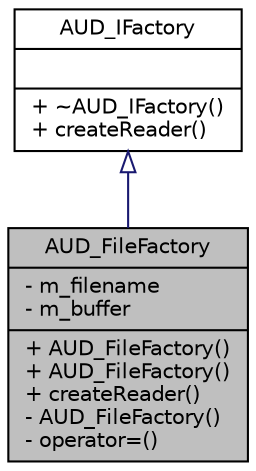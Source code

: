 digraph G
{
  edge [fontname="Helvetica",fontsize="10",labelfontname="Helvetica",labelfontsize="10"];
  node [fontname="Helvetica",fontsize="10",shape=record];
  Node1 [label="{AUD_FileFactory\n|- m_filename\l- m_buffer\l|+ AUD_FileFactory()\l+ AUD_FileFactory()\l+ createReader()\l- AUD_FileFactory()\l- operator=()\l}",height=0.2,width=0.4,color="black", fillcolor="grey75", style="filled" fontcolor="black"];
  Node2 -> Node1 [dir=back,color="midnightblue",fontsize="10",style="solid",arrowtail="empty",fontname="Helvetica"];
  Node2 [label="{AUD_IFactory\n||+ ~AUD_IFactory()\l+ createReader()\l}",height=0.2,width=0.4,color="black", fillcolor="white", style="filled",URL="$db/d97/classAUD__IFactory.html"];
}
